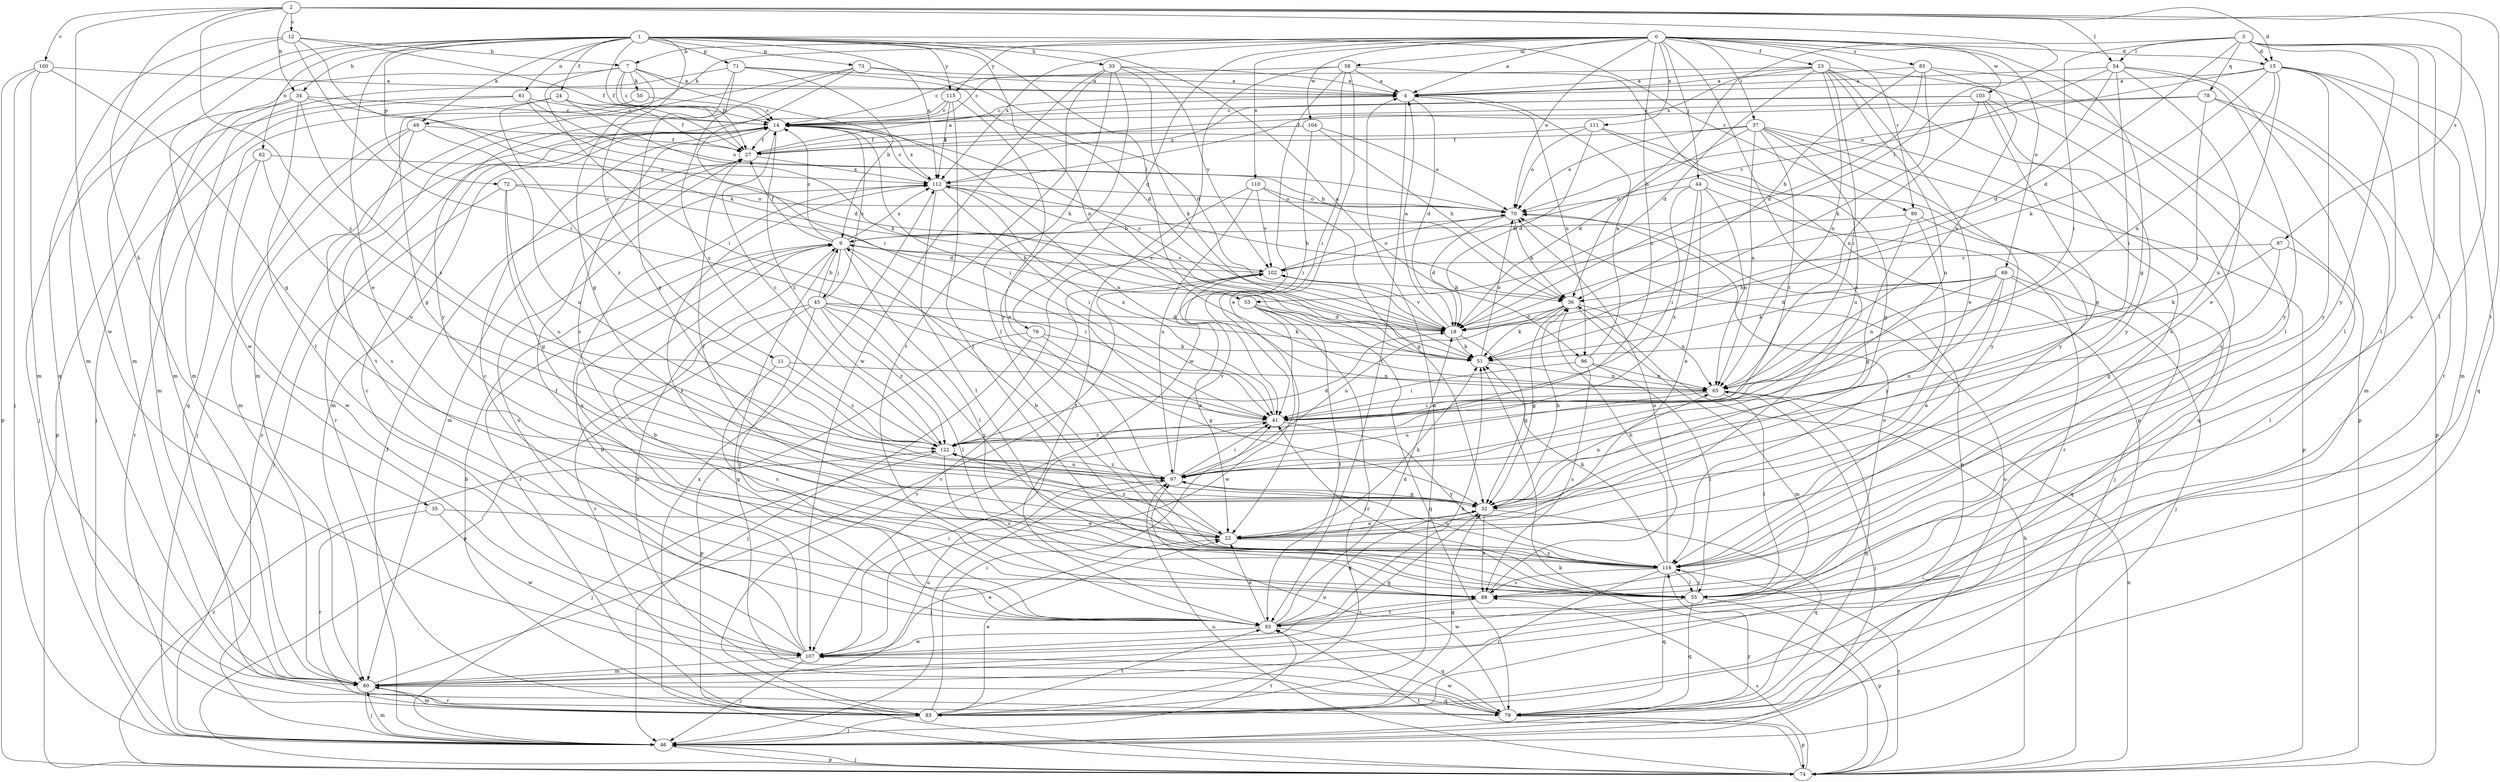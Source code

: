strict digraph  {
0;
1;
2;
3;
4;
7;
9;
11;
12;
14;
15;
18;
22;
23;
24;
27;
32;
33;
34;
35;
36;
37;
41;
44;
45;
46;
49;
50;
51;
53;
54;
55;
58;
60;
61;
62;
65;
69;
70;
71;
72;
73;
74;
76;
78;
79;
80;
83;
85;
87;
88;
93;
96;
97;
100;
102;
103;
104;
107;
110;
111;
112;
115;
116;
122;
0 -> 4  [label=a];
0 -> 7  [label=b];
0 -> 15  [label=d];
0 -> 22  [label=e];
0 -> 23  [label=f];
0 -> 32  [label=g];
0 -> 37  [label=i];
0 -> 44  [label=j];
0 -> 49  [label=k];
0 -> 58  [label=m];
0 -> 69  [label=o];
0 -> 70  [label=o];
0 -> 76  [label=q];
0 -> 80  [label=r];
0 -> 85  [label=s];
0 -> 103  [label=w];
0 -> 104  [label=w];
0 -> 110  [label=x];
0 -> 111  [label=x];
0 -> 112  [label=x];
0 -> 115  [label=y];
0 -> 122  [label=z];
1 -> 11  [label=c];
1 -> 22  [label=e];
1 -> 24  [label=f];
1 -> 27  [label=f];
1 -> 33  [label=h];
1 -> 34  [label=h];
1 -> 49  [label=k];
1 -> 53  [label=l];
1 -> 60  [label=m];
1 -> 61  [label=n];
1 -> 62  [label=n];
1 -> 65  [label=n];
1 -> 71  [label=p];
1 -> 72  [label=p];
1 -> 73  [label=p];
1 -> 80  [label=r];
1 -> 96  [label=u];
1 -> 107  [label=w];
1 -> 112  [label=x];
1 -> 115  [label=y];
2 -> 12  [label=c];
2 -> 15  [label=d];
2 -> 34  [label=h];
2 -> 35  [label=h];
2 -> 53  [label=l];
2 -> 54  [label=l];
2 -> 87  [label=s];
2 -> 93  [label=t];
2 -> 100  [label=v];
2 -> 107  [label=w];
2 -> 122  [label=z];
3 -> 15  [label=d];
3 -> 18  [label=d];
3 -> 41  [label=i];
3 -> 54  [label=l];
3 -> 55  [label=l];
3 -> 78  [label=q];
3 -> 83  [label=r];
3 -> 88  [label=s];
3 -> 112  [label=x];
3 -> 116  [label=y];
4 -> 14  [label=c];
4 -> 18  [label=d];
4 -> 93  [label=t];
4 -> 96  [label=u];
7 -> 4  [label=a];
7 -> 14  [label=c];
7 -> 27  [label=f];
7 -> 32  [label=g];
7 -> 41  [label=i];
7 -> 50  [label=k];
7 -> 51  [label=k];
7 -> 60  [label=m];
9 -> 14  [label=c];
9 -> 27  [label=f];
9 -> 41  [label=i];
9 -> 45  [label=j];
9 -> 55  [label=l];
9 -> 79  [label=q];
9 -> 83  [label=r];
9 -> 102  [label=v];
9 -> 112  [label=x];
11 -> 65  [label=n];
11 -> 88  [label=s];
11 -> 122  [label=z];
12 -> 7  [label=b];
12 -> 27  [label=f];
12 -> 41  [label=i];
12 -> 51  [label=k];
12 -> 60  [label=m];
12 -> 79  [label=q];
14 -> 27  [label=f];
14 -> 41  [label=i];
14 -> 60  [label=m];
14 -> 83  [label=r];
14 -> 112  [label=x];
14 -> 122  [label=z];
15 -> 4  [label=a];
15 -> 51  [label=k];
15 -> 55  [label=l];
15 -> 60  [label=m];
15 -> 65  [label=n];
15 -> 70  [label=o];
15 -> 79  [label=q];
15 -> 97  [label=u];
15 -> 116  [label=y];
18 -> 4  [label=a];
18 -> 14  [label=c];
18 -> 32  [label=g];
18 -> 51  [label=k];
18 -> 102  [label=v];
22 -> 14  [label=c];
22 -> 27  [label=f];
22 -> 51  [label=k];
22 -> 116  [label=y];
22 -> 122  [label=z];
23 -> 4  [label=a];
23 -> 14  [label=c];
23 -> 18  [label=d];
23 -> 22  [label=e];
23 -> 36  [label=h];
23 -> 41  [label=i];
23 -> 55  [label=l];
23 -> 65  [label=n];
23 -> 88  [label=s];
23 -> 97  [label=u];
24 -> 14  [label=c];
24 -> 27  [label=f];
24 -> 36  [label=h];
24 -> 79  [label=q];
24 -> 122  [label=z];
27 -> 4  [label=a];
27 -> 60  [label=m];
27 -> 112  [label=x];
32 -> 22  [label=e];
32 -> 36  [label=h];
32 -> 65  [label=n];
32 -> 79  [label=q];
32 -> 88  [label=s];
33 -> 4  [label=a];
33 -> 51  [label=k];
33 -> 55  [label=l];
33 -> 93  [label=t];
33 -> 102  [label=v];
33 -> 107  [label=w];
33 -> 116  [label=y];
34 -> 14  [label=c];
34 -> 18  [label=d];
34 -> 46  [label=j];
34 -> 55  [label=l];
34 -> 60  [label=m];
34 -> 122  [label=z];
35 -> 22  [label=e];
35 -> 83  [label=r];
35 -> 107  [label=w];
36 -> 18  [label=d];
36 -> 32  [label=g];
36 -> 51  [label=k];
36 -> 60  [label=m];
36 -> 65  [label=n];
36 -> 97  [label=u];
37 -> 18  [label=d];
37 -> 27  [label=f];
37 -> 65  [label=n];
37 -> 70  [label=o];
37 -> 74  [label=p];
37 -> 79  [label=q];
37 -> 97  [label=u];
37 -> 116  [label=y];
37 -> 122  [label=z];
41 -> 112  [label=x];
41 -> 116  [label=y];
41 -> 122  [label=z];
44 -> 22  [label=e];
44 -> 41  [label=i];
44 -> 65  [label=n];
44 -> 70  [label=o];
44 -> 83  [label=r];
44 -> 122  [label=z];
45 -> 9  [label=b];
45 -> 14  [label=c];
45 -> 18  [label=d];
45 -> 51  [label=k];
45 -> 55  [label=l];
45 -> 74  [label=p];
45 -> 83  [label=r];
45 -> 93  [label=t];
45 -> 116  [label=y];
45 -> 122  [label=z];
46 -> 14  [label=c];
46 -> 27  [label=f];
46 -> 60  [label=m];
46 -> 70  [label=o];
46 -> 74  [label=p];
46 -> 93  [label=t];
46 -> 116  [label=y];
49 -> 27  [label=f];
49 -> 46  [label=j];
49 -> 60  [label=m];
49 -> 88  [label=s];
49 -> 97  [label=u];
50 -> 14  [label=c];
50 -> 32  [label=g];
51 -> 65  [label=n];
51 -> 70  [label=o];
53 -> 18  [label=d];
53 -> 79  [label=q];
53 -> 83  [label=r];
53 -> 93  [label=t];
53 -> 107  [label=w];
54 -> 4  [label=a];
54 -> 18  [label=d];
54 -> 22  [label=e];
54 -> 41  [label=i];
54 -> 55  [label=l];
54 -> 102  [label=v];
54 -> 116  [label=y];
55 -> 41  [label=i];
55 -> 74  [label=p];
55 -> 79  [label=q];
55 -> 107  [label=w];
55 -> 116  [label=y];
58 -> 4  [label=a];
58 -> 14  [label=c];
58 -> 22  [label=e];
58 -> 41  [label=i];
58 -> 74  [label=p];
58 -> 107  [label=w];
58 -> 122  [label=z];
60 -> 46  [label=j];
60 -> 79  [label=q];
60 -> 83  [label=r];
60 -> 97  [label=u];
60 -> 102  [label=v];
61 -> 14  [label=c];
61 -> 46  [label=j];
61 -> 51  [label=k];
61 -> 70  [label=o];
61 -> 74  [label=p];
62 -> 83  [label=r];
62 -> 97  [label=u];
62 -> 107  [label=w];
62 -> 112  [label=x];
65 -> 41  [label=i];
65 -> 46  [label=j];
65 -> 55  [label=l];
65 -> 79  [label=q];
65 -> 97  [label=u];
69 -> 18  [label=d];
69 -> 22  [label=e];
69 -> 36  [label=h];
69 -> 46  [label=j];
69 -> 51  [label=k];
69 -> 65  [label=n];
69 -> 79  [label=q];
69 -> 97  [label=u];
70 -> 9  [label=b];
70 -> 18  [label=d];
70 -> 36  [label=h];
71 -> 4  [label=a];
71 -> 9  [label=b];
71 -> 18  [label=d];
71 -> 32  [label=g];
71 -> 60  [label=m];
71 -> 122  [label=z];
72 -> 18  [label=d];
72 -> 32  [label=g];
72 -> 46  [label=j];
72 -> 70  [label=o];
72 -> 97  [label=u];
73 -> 4  [label=a];
73 -> 18  [label=d];
73 -> 41  [label=i];
73 -> 60  [label=m];
73 -> 116  [label=y];
74 -> 36  [label=h];
74 -> 46  [label=j];
74 -> 51  [label=k];
74 -> 65  [label=n];
74 -> 88  [label=s];
74 -> 93  [label=t];
74 -> 97  [label=u];
74 -> 112  [label=x];
74 -> 116  [label=y];
74 -> 122  [label=z];
76 -> 32  [label=g];
76 -> 46  [label=j];
76 -> 51  [label=k];
76 -> 74  [label=p];
78 -> 14  [label=c];
78 -> 27  [label=f];
78 -> 41  [label=i];
78 -> 60  [label=m];
78 -> 74  [label=p];
79 -> 9  [label=b];
79 -> 74  [label=p];
79 -> 97  [label=u];
79 -> 107  [label=w];
80 -> 9  [label=b];
80 -> 32  [label=g];
80 -> 46  [label=j];
80 -> 116  [label=y];
83 -> 4  [label=a];
83 -> 9  [label=b];
83 -> 22  [label=e];
83 -> 32  [label=g];
83 -> 41  [label=i];
83 -> 46  [label=j];
83 -> 60  [label=m];
83 -> 70  [label=o];
83 -> 93  [label=t];
83 -> 102  [label=v];
85 -> 4  [label=a];
85 -> 18  [label=d];
85 -> 36  [label=h];
85 -> 51  [label=k];
85 -> 65  [label=n];
85 -> 74  [label=p];
87 -> 32  [label=g];
87 -> 51  [label=k];
87 -> 55  [label=l];
87 -> 102  [label=v];
88 -> 70  [label=o];
88 -> 93  [label=t];
88 -> 112  [label=x];
93 -> 9  [label=b];
93 -> 14  [label=c];
93 -> 18  [label=d];
93 -> 22  [label=e];
93 -> 27  [label=f];
93 -> 32  [label=g];
93 -> 70  [label=o];
93 -> 79  [label=q];
93 -> 88  [label=s];
93 -> 107  [label=w];
93 -> 112  [label=x];
96 -> 4  [label=a];
96 -> 41  [label=i];
96 -> 55  [label=l];
96 -> 65  [label=n];
96 -> 88  [label=s];
97 -> 32  [label=g];
97 -> 41  [label=i];
97 -> 46  [label=j];
97 -> 102  [label=v];
97 -> 122  [label=z];
100 -> 4  [label=a];
100 -> 32  [label=g];
100 -> 46  [label=j];
100 -> 60  [label=m];
100 -> 74  [label=p];
102 -> 9  [label=b];
102 -> 22  [label=e];
102 -> 36  [label=h];
102 -> 70  [label=o];
103 -> 14  [label=c];
103 -> 32  [label=g];
103 -> 65  [label=n];
103 -> 88  [label=s];
103 -> 112  [label=x];
103 -> 116  [label=y];
104 -> 27  [label=f];
104 -> 36  [label=h];
104 -> 41  [label=i];
104 -> 70  [label=o];
107 -> 9  [label=b];
107 -> 14  [label=c];
107 -> 22  [label=e];
107 -> 32  [label=g];
107 -> 41  [label=i];
107 -> 46  [label=j];
107 -> 51  [label=k];
107 -> 60  [label=m];
107 -> 112  [label=x];
110 -> 32  [label=g];
110 -> 70  [label=o];
110 -> 93  [label=t];
110 -> 97  [label=u];
110 -> 102  [label=v];
111 -> 18  [label=d];
111 -> 27  [label=f];
111 -> 32  [label=g];
111 -> 70  [label=o];
111 -> 116  [label=y];
112 -> 14  [label=c];
112 -> 36  [label=h];
112 -> 41  [label=i];
112 -> 55  [label=l];
112 -> 65  [label=n];
112 -> 70  [label=o];
115 -> 14  [label=c];
115 -> 22  [label=e];
115 -> 55  [label=l];
115 -> 93  [label=t];
115 -> 112  [label=x];
116 -> 9  [label=b];
116 -> 36  [label=h];
116 -> 51  [label=k];
116 -> 55  [label=l];
116 -> 79  [label=q];
116 -> 83  [label=r];
116 -> 88  [label=s];
116 -> 97  [label=u];
122 -> 14  [label=c];
122 -> 18  [label=d];
122 -> 46  [label=j];
122 -> 88  [label=s];
122 -> 97  [label=u];
}
